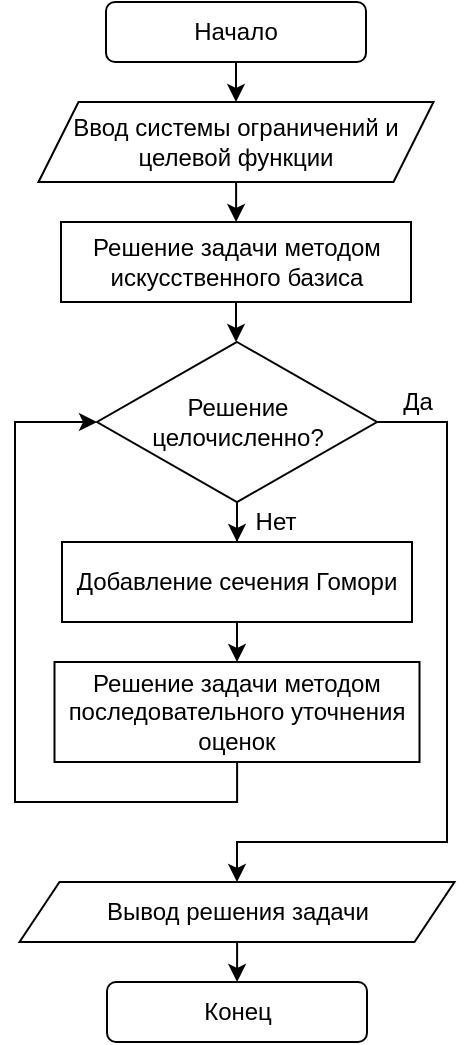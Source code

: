 <mxfile version="13.9.9" type="device"><diagram id="CiKXdzpExYf6AQv8yQZc" name="Page-1"><mxGraphModel dx="1038" dy="580" grid="1" gridSize="10" guides="1" tooltips="1" connect="1" arrows="1" fold="1" page="1" pageScale="1" pageWidth="827" pageHeight="1169" math="0" shadow="0"><root><mxCell id="0"/><mxCell id="1" parent="0"/><mxCell id="G1rCe_Gw7F8kLQglJHDW-11" style="edgeStyle=orthogonalEdgeStyle;rounded=0;orthogonalLoop=1;jettySize=auto;html=1;" parent="1" source="G1rCe_Gw7F8kLQglJHDW-1" target="G1rCe_Gw7F8kLQglJHDW-4" edge="1"><mxGeometry relative="1" as="geometry"/></mxCell><mxCell id="G1rCe_Gw7F8kLQglJHDW-1" value="Начало" style="rounded=1;whiteSpace=wrap;html=1;" parent="1" vertex="1"><mxGeometry x="310" y="80" width="130" height="30" as="geometry"/></mxCell><mxCell id="G1rCe_Gw7F8kLQglJHDW-2" value="Конец" style="rounded=1;whiteSpace=wrap;html=1;" parent="1" vertex="1"><mxGeometry x="310.5" y="570" width="130" height="30" as="geometry"/></mxCell><mxCell id="G1rCe_Gw7F8kLQglJHDW-13" style="edgeStyle=orthogonalEdgeStyle;rounded=0;orthogonalLoop=1;jettySize=auto;html=1;" parent="1" source="G1rCe_Gw7F8kLQglJHDW-4" target="G1rCe_Gw7F8kLQglJHDW-6" edge="1"><mxGeometry relative="1" as="geometry"/></mxCell><mxCell id="G1rCe_Gw7F8kLQglJHDW-4" value="Ввод системы ограничений и целевой функции" style="shape=parallelogram;perimeter=parallelogramPerimeter;whiteSpace=wrap;html=1;fixedSize=1;" parent="1" vertex="1"><mxGeometry x="276.25" y="130" width="197.5" height="40" as="geometry"/></mxCell><mxCell id="G1rCe_Gw7F8kLQglJHDW-14" style="edgeStyle=orthogonalEdgeStyle;rounded=0;orthogonalLoop=1;jettySize=auto;html=1;" parent="1" source="G1rCe_Gw7F8kLQglJHDW-6" target="ASzNWnW8ieSl15-eRwXE-1" edge="1"><mxGeometry relative="1" as="geometry"/></mxCell><mxCell id="G1rCe_Gw7F8kLQglJHDW-6" value="Решение задачи методом искусственного базиса" style="rounded=0;whiteSpace=wrap;html=1;" parent="1" vertex="1"><mxGeometry x="287.5" y="190" width="175" height="40" as="geometry"/></mxCell><mxCell id="G1rCe_Gw7F8kLQglJHDW-18" style="edgeStyle=orthogonalEdgeStyle;rounded=0;orthogonalLoop=1;jettySize=auto;html=1;" parent="1" source="G1rCe_Gw7F8kLQglJHDW-10" target="G1rCe_Gw7F8kLQglJHDW-2" edge="1"><mxGeometry relative="1" as="geometry"/></mxCell><mxCell id="G1rCe_Gw7F8kLQglJHDW-10" value="Вывод решения задачи" style="shape=parallelogram;perimeter=parallelogramPerimeter;whiteSpace=wrap;html=1;fixedSize=1;" parent="1" vertex="1"><mxGeometry x="266.75" y="520" width="217.5" height="30" as="geometry"/></mxCell><mxCell id="ASzNWnW8ieSl15-eRwXE-2" style="edgeStyle=orthogonalEdgeStyle;rounded=0;orthogonalLoop=1;jettySize=auto;html=1;entryX=0.5;entryY=0;entryDx=0;entryDy=0;" edge="1" parent="1" source="ASzNWnW8ieSl15-eRwXE-1" target="G1rCe_Gw7F8kLQglJHDW-10"><mxGeometry relative="1" as="geometry"><mxPoint x="500.5" y="290" as="targetPoint"/><Array as="points"><mxPoint x="480.5" y="290"/><mxPoint x="480.5" y="500"/><mxPoint x="375.5" y="500"/></Array></mxGeometry></mxCell><mxCell id="ASzNWnW8ieSl15-eRwXE-4" style="edgeStyle=orthogonalEdgeStyle;rounded=0;orthogonalLoop=1;jettySize=auto;html=1;" edge="1" parent="1" source="ASzNWnW8ieSl15-eRwXE-1" target="ASzNWnW8ieSl15-eRwXE-5"><mxGeometry relative="1" as="geometry"><mxPoint x="375.5" y="400" as="targetPoint"/></mxGeometry></mxCell><mxCell id="ASzNWnW8ieSl15-eRwXE-1" value="Решение целочисленно?" style="rhombus;whiteSpace=wrap;html=1;" vertex="1" parent="1"><mxGeometry x="305.5" y="250" width="140" height="80" as="geometry"/></mxCell><mxCell id="ASzNWnW8ieSl15-eRwXE-3" value="Да" style="text;html=1;strokeColor=none;fillColor=none;align=center;verticalAlign=middle;whiteSpace=wrap;rounded=0;" vertex="1" parent="1"><mxGeometry x="445.5" y="270" width="40" height="20" as="geometry"/></mxCell><mxCell id="ASzNWnW8ieSl15-eRwXE-7" style="edgeStyle=orthogonalEdgeStyle;rounded=0;orthogonalLoop=1;jettySize=auto;html=1;" edge="1" parent="1" source="ASzNWnW8ieSl15-eRwXE-5" target="ASzNWnW8ieSl15-eRwXE-6"><mxGeometry relative="1" as="geometry"/></mxCell><mxCell id="ASzNWnW8ieSl15-eRwXE-5" value="Добавление сечения Гомори" style="rounded=0;whiteSpace=wrap;html=1;" vertex="1" parent="1"><mxGeometry x="288" y="350" width="175" height="40" as="geometry"/></mxCell><mxCell id="ASzNWnW8ieSl15-eRwXE-8" style="edgeStyle=orthogonalEdgeStyle;rounded=0;orthogonalLoop=1;jettySize=auto;html=1;entryX=0;entryY=0.5;entryDx=0;entryDy=0;" edge="1" parent="1" source="ASzNWnW8ieSl15-eRwXE-6" target="ASzNWnW8ieSl15-eRwXE-1"><mxGeometry relative="1" as="geometry"><Array as="points"><mxPoint x="375.5" y="480"/><mxPoint x="264.5" y="480"/><mxPoint x="264.5" y="290"/></Array></mxGeometry></mxCell><mxCell id="ASzNWnW8ieSl15-eRwXE-6" value="Решение задачи методом последовательного уточнения оценок" style="rounded=0;whiteSpace=wrap;html=1;" vertex="1" parent="1"><mxGeometry x="284.25" y="410" width="182.5" height="50" as="geometry"/></mxCell><mxCell id="ASzNWnW8ieSl15-eRwXE-9" value="Нет" style="text;html=1;strokeColor=none;fillColor=none;align=center;verticalAlign=middle;whiteSpace=wrap;rounded=0;" vertex="1" parent="1"><mxGeometry x="374.5" y="330" width="40" height="20" as="geometry"/></mxCell></root></mxGraphModel></diagram></mxfile>